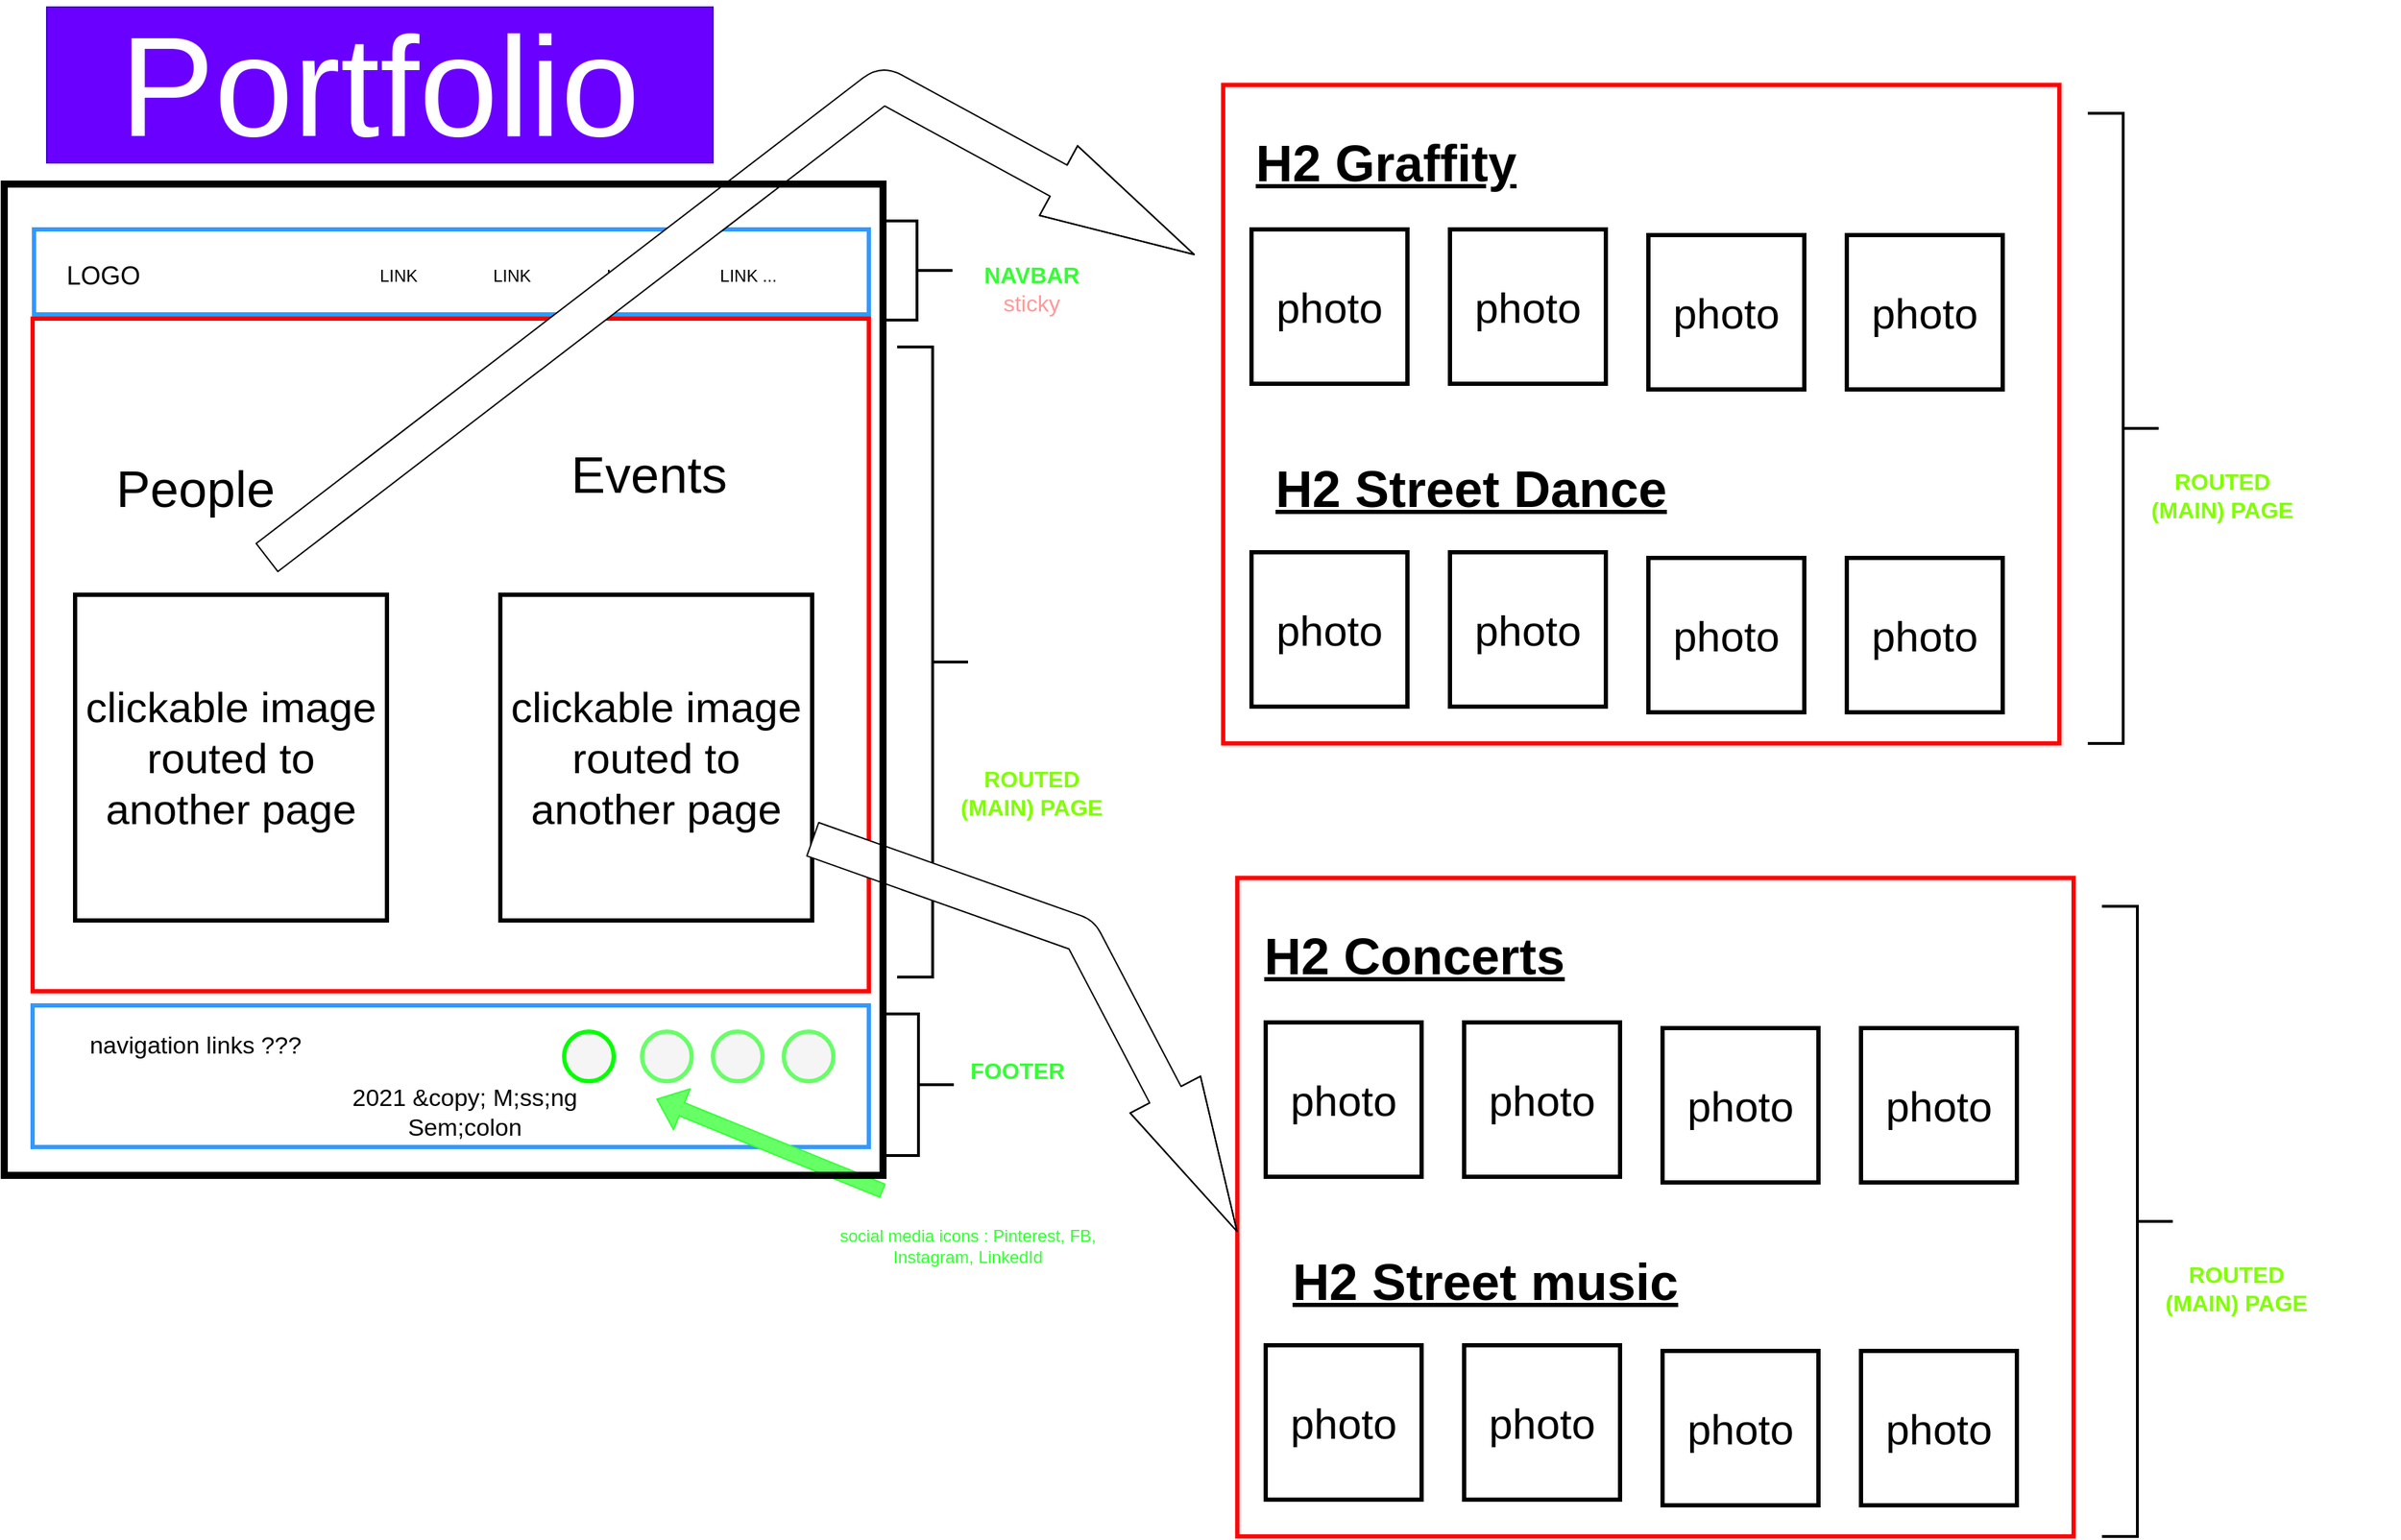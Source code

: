 <mxfile>
    <diagram id="b46ZKi2-eZIJKDwg9zyB" name="Page-1">
        <mxGraphModel dx="1358" dy="1195" grid="1" gridSize="10" guides="1" tooltips="1" connect="1" arrows="1" fold="1" page="1" pageScale="1" pageWidth="827" pageHeight="1169" math="0" shadow="0">
            <root>
                <mxCell id="0"/>
                <mxCell id="1" parent="0"/>
                <mxCell id="3" value="" style="rounded=0;whiteSpace=wrap;html=1;strokeColor=#3399FF;strokeWidth=3;fillColor=none;" vertex="1" parent="1">
                    <mxGeometry x="50" y="730" width="590" height="100" as="geometry"/>
                </mxCell>
                <mxCell id="4" value="&lt;font style=&quot;font-size: 16px&quot;&gt;&lt;font color=&quot;#33ff33&quot; style=&quot;font-weight: bold&quot;&gt;NAVBAR&lt;/font&gt;&lt;br&gt;&lt;font color=&quot;#ff9999&quot;&gt;sticky&lt;/font&gt;&lt;/font&gt;" style="text;html=1;strokeColor=none;fillColor=none;align=center;verticalAlign=middle;whiteSpace=wrap;rounded=0;" vertex="1" parent="1">
                    <mxGeometry x="710" y="194" width="90" height="60" as="geometry"/>
                </mxCell>
                <mxCell id="5" value="&lt;font style=&quot;font-size: 16px&quot; color=&quot;#80ff00&quot;&gt;&lt;b&gt;ROUTED &lt;br&gt;(MAIN) PAGE&lt;/b&gt;&lt;/font&gt;" style="text;html=1;strokeColor=none;fillColor=none;align=center;verticalAlign=middle;whiteSpace=wrap;rounded=0;" vertex="1" parent="1">
                    <mxGeometry x="640" y="550" width="230" height="60" as="geometry"/>
                </mxCell>
                <mxCell id="6" value="&lt;font style=&quot;font-size: 16px&quot;&gt;&lt;b&gt;&lt;font color=&quot;#33ff33&quot;&gt;FOOTER&lt;br&gt;&lt;/font&gt;&lt;/b&gt;&lt;br&gt;&lt;/font&gt;" style="text;html=1;strokeColor=none;fillColor=none;align=center;verticalAlign=middle;whiteSpace=wrap;rounded=0;" vertex="1" parent="1">
                    <mxGeometry x="680" y="756" width="130" height="60" as="geometry"/>
                </mxCell>
                <mxCell id="7" value="" style="rounded=0;whiteSpace=wrap;html=1;strokeColor=#3399FF;strokeWidth=3;fillColor=none;" vertex="1" parent="1">
                    <mxGeometry x="51" y="182" width="589" height="60" as="geometry"/>
                </mxCell>
                <mxCell id="8" value="" style="rounded=0;whiteSpace=wrap;html=1;strokeWidth=3;fillColor=none;strokeColor=#FF0000;" vertex="1" parent="1">
                    <mxGeometry x="50" y="245" width="590" height="475" as="geometry"/>
                </mxCell>
                <mxCell id="9" value="" style="strokeWidth=2;html=1;shape=mxgraph.flowchart.annotation_2;align=left;labelPosition=right;pointerEvents=1;fillColor=none;rotation=-180;" vertex="1" parent="1">
                    <mxGeometry x="649" y="176" width="50" height="70" as="geometry"/>
                </mxCell>
                <mxCell id="10" value="" style="strokeWidth=2;html=1;shape=mxgraph.flowchart.annotation_2;align=left;labelPosition=right;pointerEvents=1;fillColor=none;rotation=-180;" vertex="1" parent="1">
                    <mxGeometry x="660" y="265" width="50" height="445" as="geometry"/>
                </mxCell>
                <mxCell id="11" value="" style="strokeWidth=2;html=1;shape=mxgraph.flowchart.annotation_2;align=left;labelPosition=right;pointerEvents=1;fillColor=none;rotation=-180;" vertex="1" parent="1">
                    <mxGeometry x="650" y="736" width="50" height="100" as="geometry"/>
                </mxCell>
                <mxCell id="13" value="&lt;font style=&quot;font-size: 30px&quot;&gt;clickable image&lt;br&gt;routed to another page&lt;br&gt;&lt;/font&gt;" style="rounded=0;whiteSpace=wrap;html=1;strokeWidth=3;fillColor=none;" vertex="1" parent="1">
                    <mxGeometry x="380" y="440" width="220" height="230" as="geometry"/>
                </mxCell>
                <mxCell id="14" value="LINK&lt;span style=&quot;white-space: pre&quot;&gt;&#9;&lt;/span&gt;&lt;span style=&quot;white-space: pre&quot;&gt;&#9;&lt;/span&gt;LINK&lt;span style=&quot;white-space: pre&quot;&gt;&#9;&lt;/span&gt;&lt;span style=&quot;white-space: pre&quot;&gt;&#9;&lt;/span&gt;LINK&lt;span style=&quot;white-space: pre&quot;&gt;&#9;&lt;/span&gt;&lt;span style=&quot;white-space: pre&quot;&gt;&#9;&lt;/span&gt;LINK ..." style="text;html=1;strokeColor=none;fillColor=none;align=center;verticalAlign=middle;whiteSpace=wrap;rounded=0;" vertex="1" parent="1">
                    <mxGeometry x="280" y="205" width="310" height="20" as="geometry"/>
                </mxCell>
                <mxCell id="19" value="" style="ellipse;whiteSpace=wrap;html=1;aspect=fixed;strokeWidth=3;fillColor=#f5f5f5;fontColor=#333333;strokeColor=#66FF66;" vertex="1" parent="1">
                    <mxGeometry x="580" y="748.5" width="35" height="35" as="geometry"/>
                </mxCell>
                <mxCell id="20" value="" style="ellipse;whiteSpace=wrap;html=1;aspect=fixed;strokeWidth=3;fillColor=#f5f5f5;fontColor=#333333;strokeColor=#66FF66;" vertex="1" parent="1">
                    <mxGeometry x="530" y="748.5" width="35" height="35" as="geometry"/>
                </mxCell>
                <mxCell id="21" value="" style="ellipse;whiteSpace=wrap;html=1;aspect=fixed;strokeWidth=3;fillColor=#f5f5f5;fontColor=#333333;strokeColor=#66FF66;" vertex="1" parent="1">
                    <mxGeometry x="480" y="748.5" width="35" height="35" as="geometry"/>
                </mxCell>
                <mxCell id="22" value="" style="ellipse;whiteSpace=wrap;html=1;aspect=fixed;strokeWidth=3;fillColor=#f5f5f5;fontColor=#333333;strokeColor=#00FF00;" vertex="1" parent="1">
                    <mxGeometry x="425" y="748.5" width="35" height="35" as="geometry"/>
                </mxCell>
                <mxCell id="23" value="&lt;font style=&quot;font-size: 17px&quot;&gt;2021 &amp;amp;copy; M;ss;ng Sem;colon&lt;/font&gt;" style="text;html=1;strokeColor=none;fillColor=none;align=center;verticalAlign=middle;whiteSpace=wrap;rounded=0;" vertex="1" parent="1">
                    <mxGeometry x="260" y="796" width="190" height="20" as="geometry"/>
                </mxCell>
                <mxCell id="24" value="" style="shape=flexArrow;endArrow=classic;html=1;strokeColor=#33FF33;fillColor=#66FF66;" edge="1" parent="1">
                    <mxGeometry width="50" height="50" relative="1" as="geometry">
                        <mxPoint x="650" y="861" as="sourcePoint"/>
                        <mxPoint x="490" y="796" as="targetPoint"/>
                    </mxGeometry>
                </mxCell>
                <mxCell id="25" value="&lt;font color=&quot;#33ff33&quot;&gt;social media icons : Pinterest, FB, Instagram, LinkedId&lt;/font&gt;" style="text;html=1;strokeColor=none;fillColor=none;align=center;verticalAlign=middle;whiteSpace=wrap;rounded=0;" vertex="1" parent="1">
                    <mxGeometry x="600" y="890" width="220" height="20" as="geometry"/>
                </mxCell>
                <mxCell id="26" value="&lt;font style=&quot;font-size: 17px&quot;&gt;navigation links ???&lt;/font&gt;" style="text;html=1;strokeColor=none;fillColor=none;align=center;verticalAlign=middle;whiteSpace=wrap;rounded=0;" vertex="1" parent="1">
                    <mxGeometry x="70" y="748.5" width="190" height="20" as="geometry"/>
                </mxCell>
                <mxCell id="27" value="&lt;font style=&quot;font-size: 18px&quot;&gt;LOGO&lt;/font&gt;" style="text;html=1;strokeColor=none;fillColor=none;align=center;verticalAlign=middle;whiteSpace=wrap;rounded=0;" vertex="1" parent="1">
                    <mxGeometry x="70" y="198" width="60" height="34" as="geometry"/>
                </mxCell>
                <mxCell id="28" value="&lt;font style=&quot;font-size: 100px&quot;&gt;Portfolio&lt;/font&gt;" style="text;html=1;strokeColor=#3700CC;fillColor=#6a00ff;align=center;verticalAlign=middle;whiteSpace=wrap;rounded=0;fontColor=#ffffff;" vertex="1" parent="1">
                    <mxGeometry x="60" y="25" width="470" height="110" as="geometry"/>
                </mxCell>
                <mxCell id="30" value="&lt;font style=&quot;font-size: 36px&quot;&gt;People&lt;/font&gt;" style="text;html=1;strokeColor=none;fillColor=none;align=center;verticalAlign=middle;whiteSpace=wrap;rounded=0;" vertex="1" parent="1">
                    <mxGeometry x="110" y="330" width="110" height="70" as="geometry"/>
                </mxCell>
                <mxCell id="31" value="&lt;font style=&quot;font-size: 36px&quot;&gt;Events&lt;/font&gt;" style="text;html=1;strokeColor=none;fillColor=none;align=center;verticalAlign=middle;whiteSpace=wrap;rounded=0;" vertex="1" parent="1">
                    <mxGeometry x="430" y="320" width="110" height="70" as="geometry"/>
                </mxCell>
                <mxCell id="32" value="&lt;font style=&quot;font-size: 30px&quot;&gt;clickable image&lt;br&gt;routed to another page&lt;br&gt;&lt;/font&gt;" style="rounded=0;whiteSpace=wrap;html=1;strokeWidth=3;fillColor=none;" vertex="1" parent="1">
                    <mxGeometry x="80" y="440" width="220" height="230" as="geometry"/>
                </mxCell>
                <mxCell id="33" value="&lt;font style=&quot;font-size: 16px&quot; color=&quot;#80ff00&quot;&gt;&lt;b&gt;ROUTED &lt;br&gt;(MAIN) PAGE&lt;/b&gt;&lt;/font&gt;" style="text;html=1;strokeColor=none;fillColor=none;align=center;verticalAlign=middle;whiteSpace=wrap;rounded=0;" vertex="1" parent="1">
                    <mxGeometry x="1480" y="340" width="230" height="60" as="geometry"/>
                </mxCell>
                <mxCell id="34" value="" style="rounded=0;whiteSpace=wrap;html=1;strokeWidth=3;fillColor=none;strokeColor=#FF0000;" vertex="1" parent="1">
                    <mxGeometry x="890" y="80" width="590" height="465" as="geometry"/>
                </mxCell>
                <mxCell id="35" value="" style="strokeWidth=2;html=1;shape=mxgraph.flowchart.annotation_2;align=left;labelPosition=right;pointerEvents=1;fillColor=none;rotation=-180;" vertex="1" parent="1">
                    <mxGeometry x="1500" y="100" width="50" height="445" as="geometry"/>
                </mxCell>
                <mxCell id="39" value="&lt;font style=&quot;font-size: 36px&quot;&gt;&lt;u&gt;&lt;b&gt;H2 Street Dance&lt;/b&gt;&lt;/u&gt;&lt;/font&gt;" style="text;html=1;strokeColor=none;fillColor=none;align=center;verticalAlign=middle;whiteSpace=wrap;rounded=0;" vertex="1" parent="1">
                    <mxGeometry x="890" y="330" width="350" height="70" as="geometry"/>
                </mxCell>
                <mxCell id="40" value="&lt;font style=&quot;font-size: 30px&quot;&gt;photo&lt;br&gt;&lt;/font&gt;" style="rounded=0;whiteSpace=wrap;html=1;strokeWidth=3;fillColor=none;" vertex="1" parent="1">
                    <mxGeometry x="910" y="182" width="110" height="109" as="geometry"/>
                </mxCell>
                <mxCell id="41" value="&lt;font style=&quot;font-size: 30px&quot;&gt;photo&lt;br&gt;&lt;/font&gt;" style="rounded=0;whiteSpace=wrap;html=1;strokeWidth=3;fillColor=none;" vertex="1" parent="1">
                    <mxGeometry x="1050" y="182" width="110" height="109" as="geometry"/>
                </mxCell>
                <mxCell id="42" value="&lt;font style=&quot;font-size: 30px&quot;&gt;photo&lt;br&gt;&lt;/font&gt;" style="rounded=0;whiteSpace=wrap;html=1;strokeWidth=3;fillColor=none;" vertex="1" parent="1">
                    <mxGeometry x="1190" y="186" width="110" height="109" as="geometry"/>
                </mxCell>
                <mxCell id="43" value="&lt;font style=&quot;font-size: 30px&quot;&gt;photo&lt;br&gt;&lt;/font&gt;" style="rounded=0;whiteSpace=wrap;html=1;strokeWidth=3;fillColor=none;" vertex="1" parent="1">
                    <mxGeometry x="1330" y="186" width="110" height="109" as="geometry"/>
                </mxCell>
                <mxCell id="44" value="&lt;font style=&quot;font-size: 36px&quot;&gt;&lt;u&gt;&lt;b&gt;H2 Graffity&lt;/b&gt;&lt;/u&gt;&lt;/font&gt;" style="text;html=1;strokeColor=none;fillColor=none;align=center;verticalAlign=middle;whiteSpace=wrap;rounded=0;" vertex="1" parent="1">
                    <mxGeometry x="830" y="100" width="350" height="70" as="geometry"/>
                </mxCell>
                <mxCell id="45" value="&lt;font style=&quot;font-size: 30px&quot;&gt;photo&lt;br&gt;&lt;/font&gt;" style="rounded=0;whiteSpace=wrap;html=1;strokeWidth=3;fillColor=none;" vertex="1" parent="1">
                    <mxGeometry x="910" y="410" width="110" height="109" as="geometry"/>
                </mxCell>
                <mxCell id="46" value="&lt;font style=&quot;font-size: 30px&quot;&gt;photo&lt;br&gt;&lt;/font&gt;" style="rounded=0;whiteSpace=wrap;html=1;strokeWidth=3;fillColor=none;" vertex="1" parent="1">
                    <mxGeometry x="1050" y="410" width="110" height="109" as="geometry"/>
                </mxCell>
                <mxCell id="47" value="&lt;font style=&quot;font-size: 30px&quot;&gt;photo&lt;br&gt;&lt;/font&gt;" style="rounded=0;whiteSpace=wrap;html=1;strokeWidth=3;fillColor=none;" vertex="1" parent="1">
                    <mxGeometry x="1190" y="414" width="110" height="109" as="geometry"/>
                </mxCell>
                <mxCell id="48" value="&lt;font style=&quot;font-size: 30px&quot;&gt;photo&lt;br&gt;&lt;/font&gt;" style="rounded=0;whiteSpace=wrap;html=1;strokeWidth=3;fillColor=none;" vertex="1" parent="1">
                    <mxGeometry x="1330" y="414" width="110" height="109" as="geometry"/>
                </mxCell>
                <mxCell id="49" value="&lt;font style=&quot;font-size: 16px&quot; color=&quot;#80ff00&quot;&gt;&lt;b&gt;ROUTED &lt;br&gt;(MAIN) PAGE&lt;/b&gt;&lt;/font&gt;" style="text;html=1;strokeColor=none;fillColor=none;align=center;verticalAlign=middle;whiteSpace=wrap;rounded=0;" vertex="1" parent="1">
                    <mxGeometry x="1490" y="900" width="230" height="60" as="geometry"/>
                </mxCell>
                <mxCell id="50" value="" style="rounded=0;whiteSpace=wrap;html=1;strokeWidth=3;fillColor=none;strokeColor=#FF0000;" vertex="1" parent="1">
                    <mxGeometry x="900" y="640" width="590" height="465" as="geometry"/>
                </mxCell>
                <mxCell id="51" value="" style="strokeWidth=2;html=1;shape=mxgraph.flowchart.annotation_2;align=left;labelPosition=right;pointerEvents=1;fillColor=none;rotation=-180;" vertex="1" parent="1">
                    <mxGeometry x="1510" y="660" width="50" height="445" as="geometry"/>
                </mxCell>
                <mxCell id="52" value="&lt;font style=&quot;font-size: 36px&quot;&gt;&lt;u&gt;&lt;b&gt;H2 Street music&lt;/b&gt;&lt;/u&gt;&lt;/font&gt;" style="text;html=1;strokeColor=none;fillColor=none;align=center;verticalAlign=middle;whiteSpace=wrap;rounded=0;" vertex="1" parent="1">
                    <mxGeometry x="900" y="890" width="350" height="70" as="geometry"/>
                </mxCell>
                <mxCell id="53" value="&lt;font style=&quot;font-size: 30px&quot;&gt;photo&lt;br&gt;&lt;/font&gt;" style="rounded=0;whiteSpace=wrap;html=1;strokeWidth=3;fillColor=none;" vertex="1" parent="1">
                    <mxGeometry x="920" y="742" width="110" height="109" as="geometry"/>
                </mxCell>
                <mxCell id="54" value="&lt;font style=&quot;font-size: 30px&quot;&gt;photo&lt;br&gt;&lt;/font&gt;" style="rounded=0;whiteSpace=wrap;html=1;strokeWidth=3;fillColor=none;" vertex="1" parent="1">
                    <mxGeometry x="1060" y="742" width="110" height="109" as="geometry"/>
                </mxCell>
                <mxCell id="55" value="&lt;font style=&quot;font-size: 30px&quot;&gt;photo&lt;br&gt;&lt;/font&gt;" style="rounded=0;whiteSpace=wrap;html=1;strokeWidth=3;fillColor=none;" vertex="1" parent="1">
                    <mxGeometry x="1200" y="746" width="110" height="109" as="geometry"/>
                </mxCell>
                <mxCell id="56" value="&lt;font style=&quot;font-size: 30px&quot;&gt;photo&lt;br&gt;&lt;/font&gt;" style="rounded=0;whiteSpace=wrap;html=1;strokeWidth=3;fillColor=none;" vertex="1" parent="1">
                    <mxGeometry x="1340" y="746" width="110" height="109" as="geometry"/>
                </mxCell>
                <mxCell id="57" value="&lt;font style=&quot;font-size: 30px&quot;&gt;photo&lt;br&gt;&lt;/font&gt;" style="rounded=0;whiteSpace=wrap;html=1;strokeWidth=3;fillColor=none;" vertex="1" parent="1">
                    <mxGeometry x="920" y="970" width="110" height="109" as="geometry"/>
                </mxCell>
                <mxCell id="58" value="&lt;font style=&quot;font-size: 30px&quot;&gt;photo&lt;br&gt;&lt;/font&gt;" style="rounded=0;whiteSpace=wrap;html=1;strokeWidth=3;fillColor=none;" vertex="1" parent="1">
                    <mxGeometry x="1060" y="970" width="110" height="109" as="geometry"/>
                </mxCell>
                <mxCell id="59" value="&lt;font style=&quot;font-size: 30px&quot;&gt;photo&lt;br&gt;&lt;/font&gt;" style="rounded=0;whiteSpace=wrap;html=1;strokeWidth=3;fillColor=none;" vertex="1" parent="1">
                    <mxGeometry x="1200" y="974" width="110" height="109" as="geometry"/>
                </mxCell>
                <mxCell id="60" value="&lt;font style=&quot;font-size: 30px&quot;&gt;photo&lt;br&gt;&lt;/font&gt;" style="rounded=0;whiteSpace=wrap;html=1;strokeWidth=3;fillColor=none;" vertex="1" parent="1">
                    <mxGeometry x="1340" y="974" width="110" height="109" as="geometry"/>
                </mxCell>
                <mxCell id="61" value="&lt;font style=&quot;font-size: 36px&quot;&gt;&lt;u&gt;&lt;b&gt;H2 Concerts&lt;/b&gt;&lt;/u&gt;&lt;/font&gt;" style="text;html=1;strokeColor=none;fillColor=none;align=center;verticalAlign=middle;whiteSpace=wrap;rounded=0;" vertex="1" parent="1">
                    <mxGeometry x="850" y="660" width="350" height="70" as="geometry"/>
                </mxCell>
                <mxCell id="62" value="" style="shape=flexArrow;endArrow=classic;html=1;exitX=1;exitY=0.75;exitDx=0;exitDy=0;width=25;endSize=36;endWidth=30;entryX=0;entryY=0;entryDx=0;entryDy=0;fillColor=#ffffff;" edge="1" parent="1" source="13" target="52">
                    <mxGeometry width="50" height="50" relative="1" as="geometry">
                        <mxPoint x="950" y="610" as="sourcePoint"/>
                        <mxPoint x="1040" y="590" as="targetPoint"/>
                        <Array as="points">
                            <mxPoint x="790" y="680"/>
                        </Array>
                    </mxGeometry>
                </mxCell>
                <mxCell id="63" value="" style="shape=flexArrow;endArrow=classic;html=1;exitX=1;exitY=0.75;exitDx=0;exitDy=0;width=25;endSize=36;endWidth=30;fillColor=#ffffff;" edge="1" parent="1">
                    <mxGeometry width="50" height="50" relative="1" as="geometry">
                        <mxPoint x="215" y="414" as="sourcePoint"/>
                        <mxPoint x="870" y="200" as="targetPoint"/>
                        <Array as="points">
                            <mxPoint x="650" y="80"/>
                        </Array>
                    </mxGeometry>
                </mxCell>
                <mxCell id="67" value="" style="rounded=0;whiteSpace=wrap;html=1;fillColor=none;strokeWidth=5;" vertex="1" parent="1">
                    <mxGeometry x="30" y="150" width="620" height="700" as="geometry"/>
                </mxCell>
            </root>
        </mxGraphModel>
    </diagram>
</mxfile>